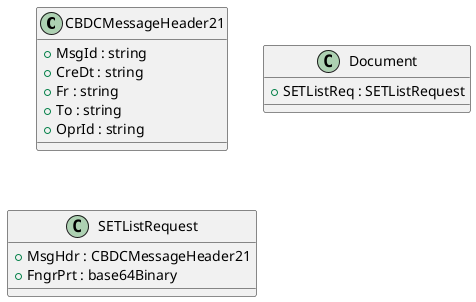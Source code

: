 @startuml

class CBDCMessageHeader21 {
    +MsgId : string
    +CreDt : string
    +Fr : string
    +To : string
    +OprId : string
}
class Document {
    +SETListReq : SETListRequest
}
class SETListRequest {
    +MsgHdr : CBDCMessageHeader21
    +FngrPrt : base64Binary
}

@enduml
